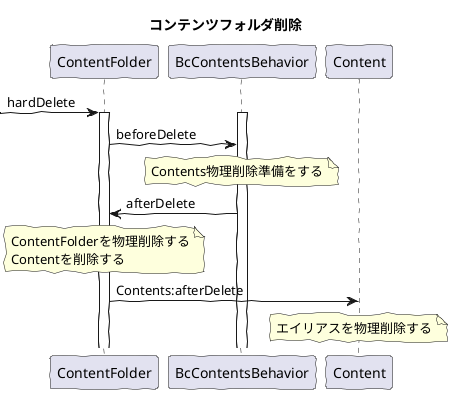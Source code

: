 @startuml
skinparam handwritten true
skinparam backgroundColor white

title コンテンツフォルダ削除

participant "ContentFolder" as Folder
participant "BcContentsBehavior" as Behavior
participant "Content" as Content

[-> Folder : hardDelete

activate Folder
activate Behavior

Folder -> Behavior : beforeDelete

note over Behavior
Contents物理削除準備をする
endnote

Folder <- Behavior : afterDelete

note over Folder
ContentFolderを物理削除する
Contentを削除する
endnote

Folder -> Content : Contents:afterDelete

note over Content
エイリアスを物理削除する
endnote
@enduml